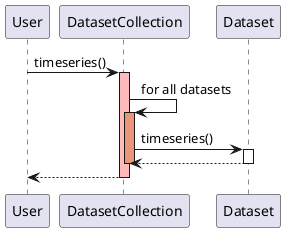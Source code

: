 @startuml
participant User

User -> DatasetCollection: timeseries()
activate DatasetCollection #FFBBBB

DatasetCollection -> DatasetCollection: for all datasets
activate DatasetCollection #DarkSalmon

DatasetCollection -> Dataset: timeseries()
activate Dataset

Dataset --> DatasetCollection
deactivate Dataset
deactivate DatasetCollection
DatasetCollection --> User
deactivate DatasetCollection

@enduml